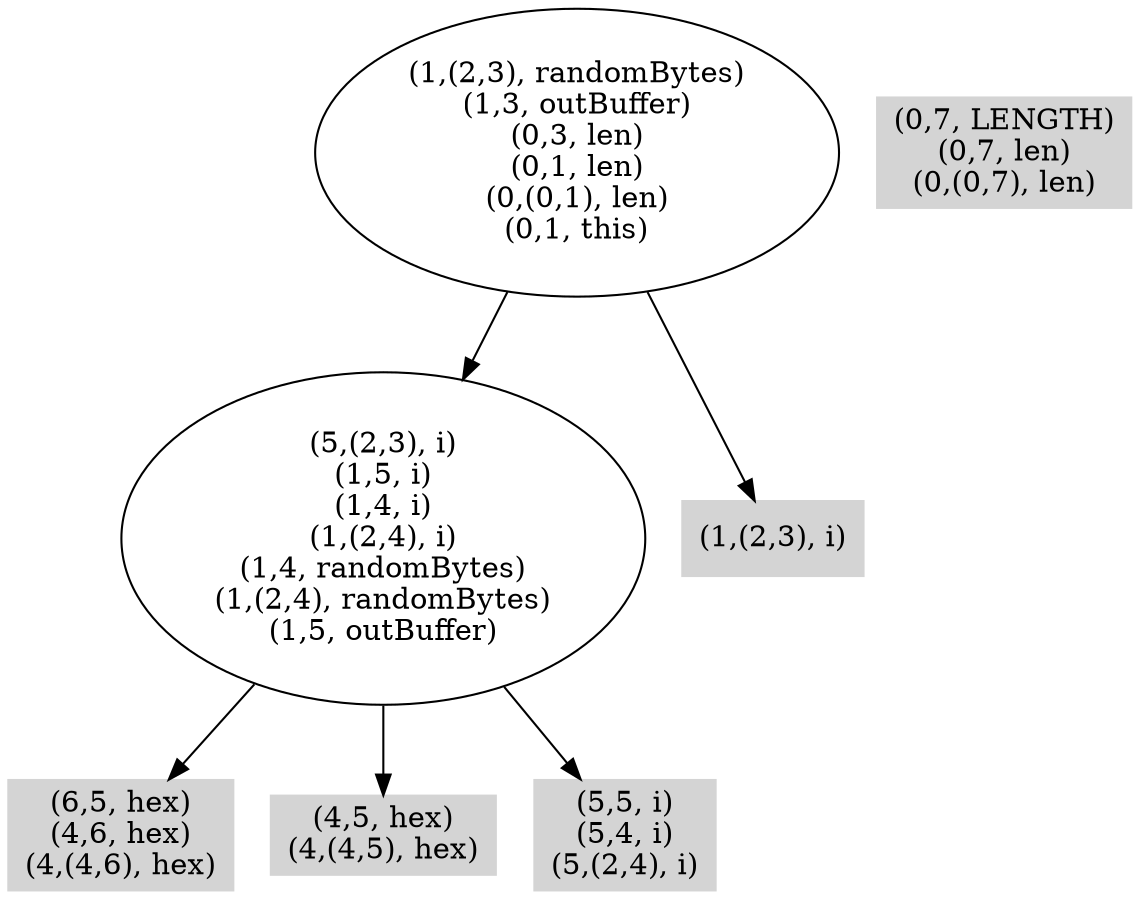digraph { 
20 [shape=box,style=filled,color=".0 .0 .83",label="(6,5, hex)\n(4,6, hex)\n(4,(4,6), hex)"];
21 [shape=box,style=filled,color=".0 .0 .83",label="(4,5, hex)\n(4,(4,5), hex)"];
22 [shape=box,style=filled,color=".0 .0 .83",label="(5,5, i)\n(5,4, i)\n(5,(2,4), i)"];
23 [label="(5,(2,3), i)\n(1,5, i)\n(1,4, i)\n(1,(2,4), i)\n(1,4, randomBytes)\n(1,(2,4), randomBytes)\n(1,5, outBuffer)"];
24 [shape=box,style=filled,color=".0 .0 .83",label="(1,(2,3), i)"];
25 [label="(1,(2,3), randomBytes)\n(1,3, outBuffer)\n(0,3, len)\n(0,1, len)\n(0,(0,1), len)\n(0,1, this)"];
26 [shape=box,style=filled,color=".0 .0 .83",label="(0,7, LENGTH)\n(0,7, len)\n(0,(0,7), len)"];
23 -> 20;
23 -> 21;
23 -> 22;
25 -> 23;
25 -> 24;
}
